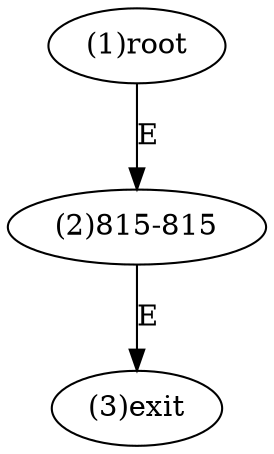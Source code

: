 digraph "" { 
1[ label="(1)root"];
2[ label="(2)815-815"];
3[ label="(3)exit"];
1->2[ label="E"];
2->3[ label="E"];
}
